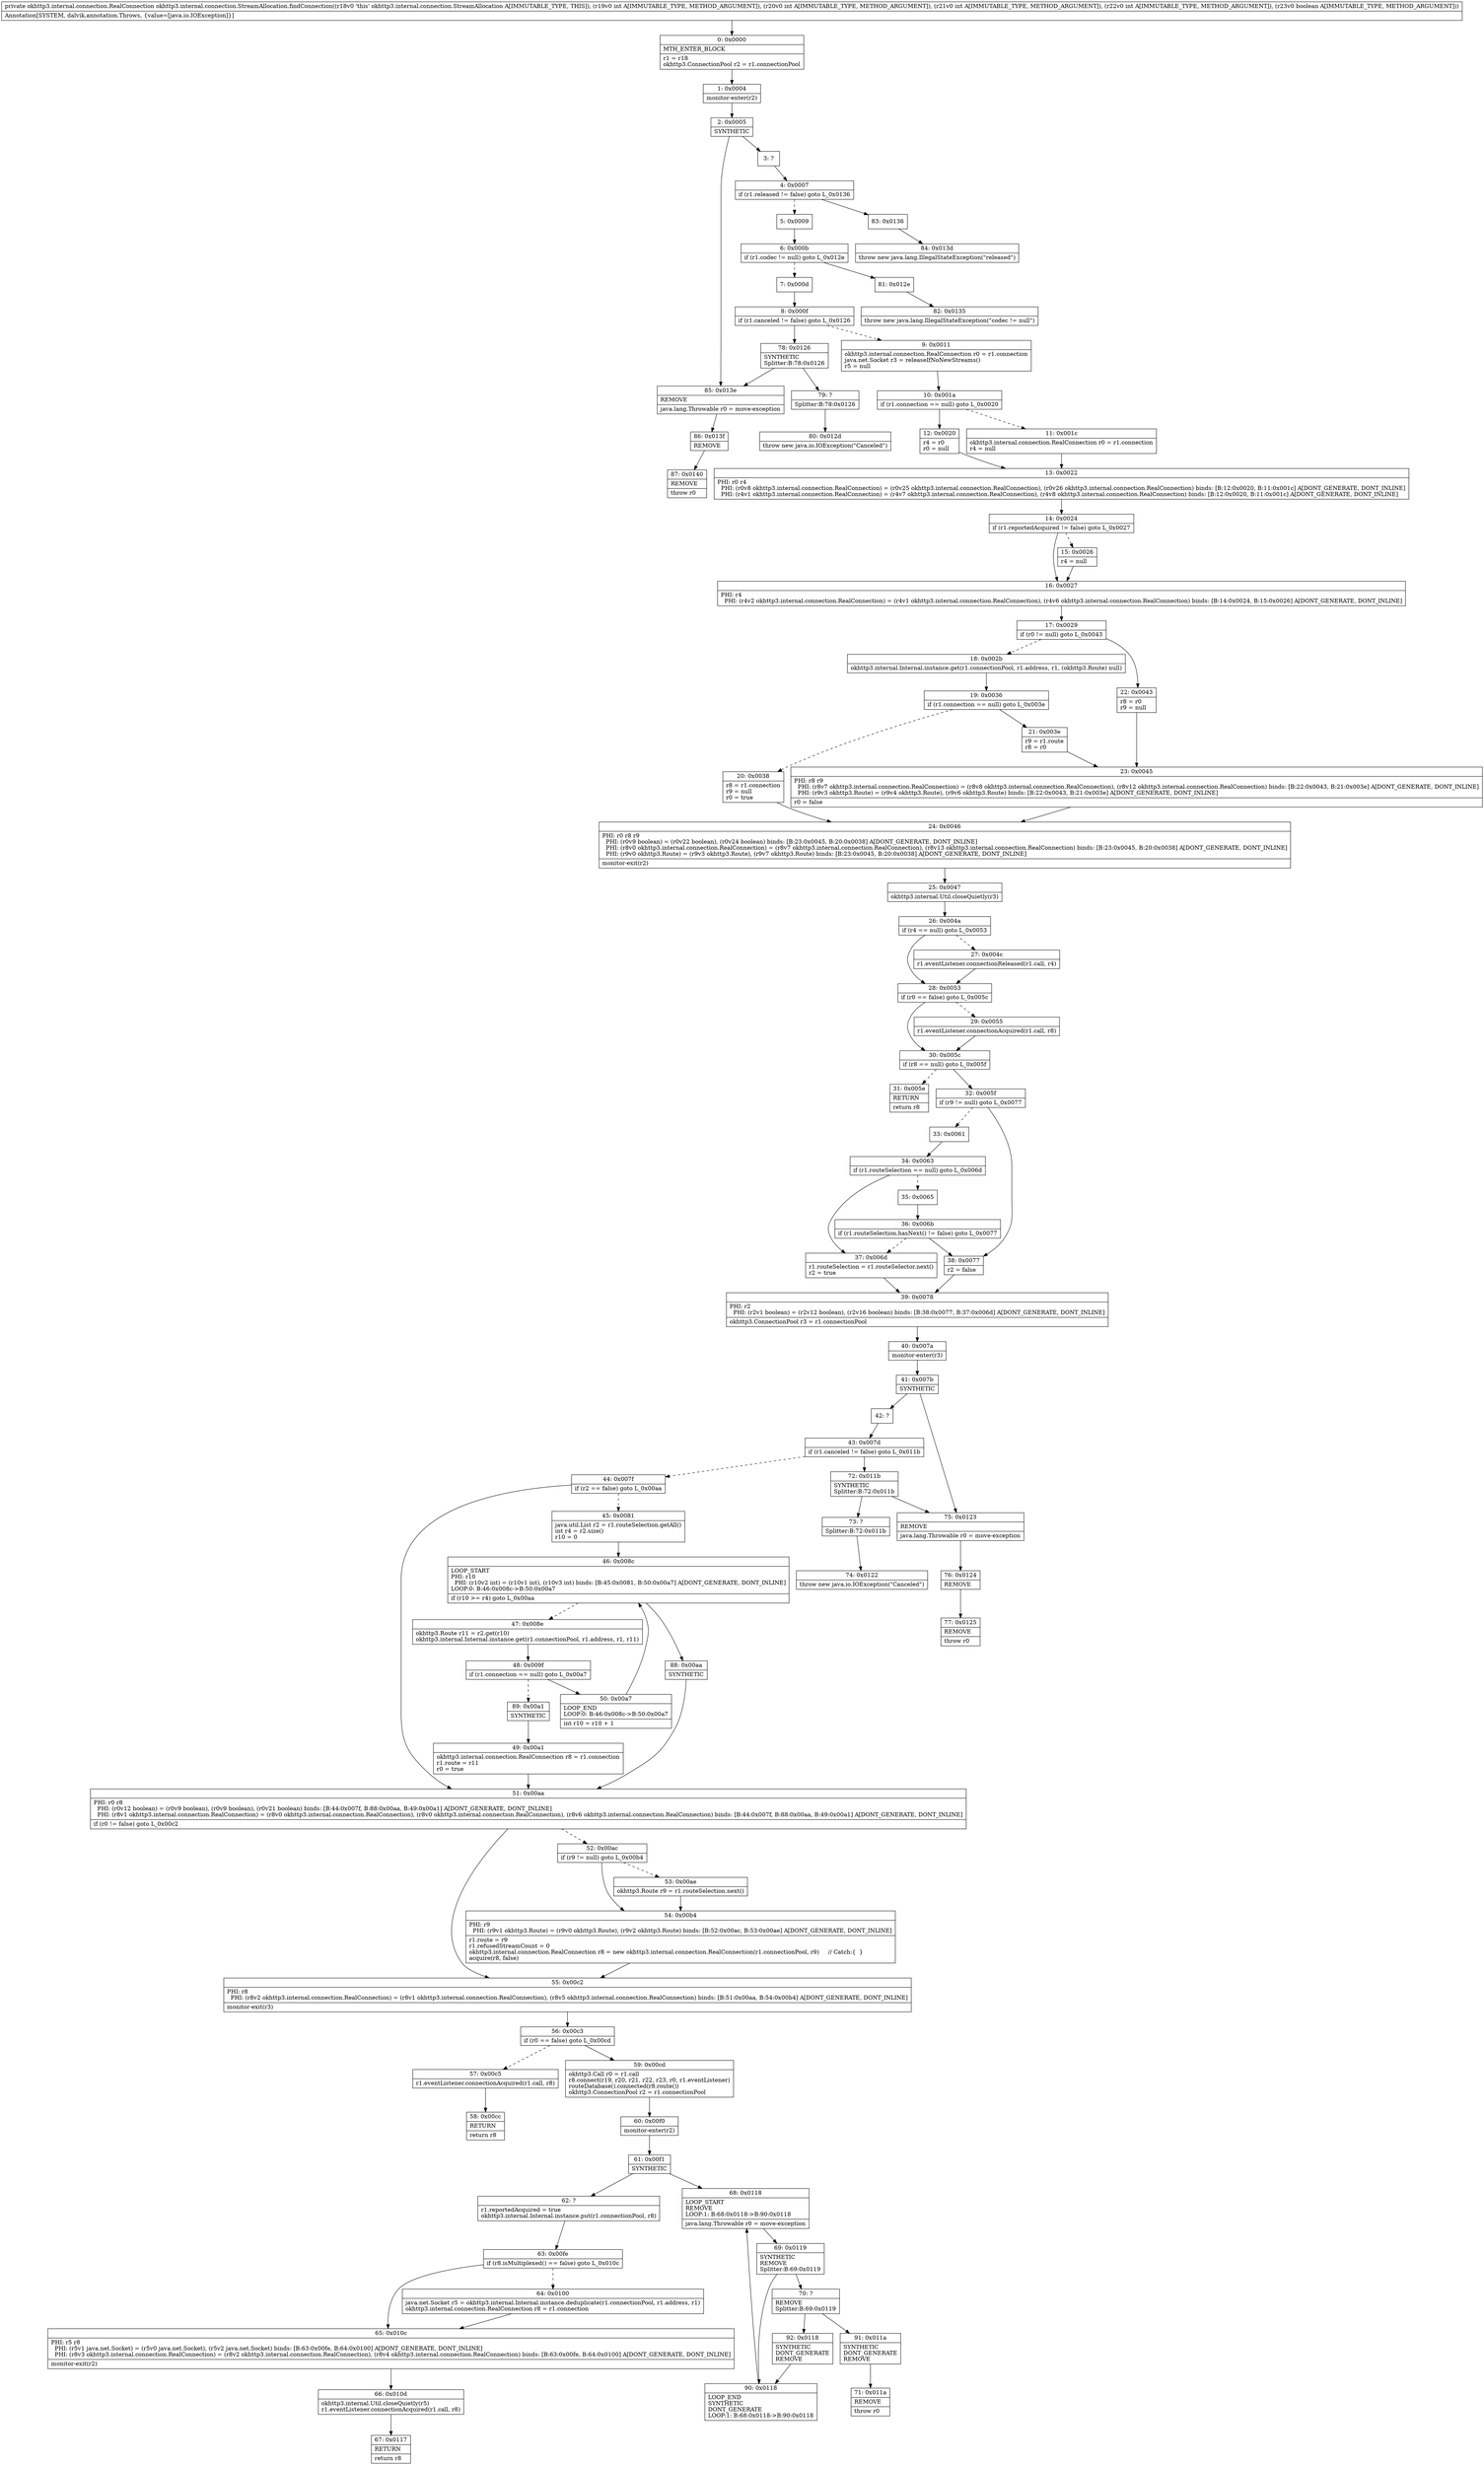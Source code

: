 digraph "CFG forokhttp3.internal.connection.StreamAllocation.findConnection(IIIIZ)Lokhttp3\/internal\/connection\/RealConnection;" {
Node_0 [shape=record,label="{0\:\ 0x0000|MTH_ENTER_BLOCK\l|r1 = r18\lokhttp3.ConnectionPool r2 = r1.connectionPool\l}"];
Node_1 [shape=record,label="{1\:\ 0x0004|monitor\-enter(r2)\l}"];
Node_2 [shape=record,label="{2\:\ 0x0005|SYNTHETIC\l}"];
Node_3 [shape=record,label="{3\:\ ?}"];
Node_4 [shape=record,label="{4\:\ 0x0007|if (r1.released != false) goto L_0x0136\l}"];
Node_5 [shape=record,label="{5\:\ 0x0009}"];
Node_6 [shape=record,label="{6\:\ 0x000b|if (r1.codec != null) goto L_0x012e\l}"];
Node_7 [shape=record,label="{7\:\ 0x000d}"];
Node_8 [shape=record,label="{8\:\ 0x000f|if (r1.canceled != false) goto L_0x0126\l}"];
Node_9 [shape=record,label="{9\:\ 0x0011|okhttp3.internal.connection.RealConnection r0 = r1.connection\ljava.net.Socket r3 = releaseIfNoNewStreams()\lr5 = null\l}"];
Node_10 [shape=record,label="{10\:\ 0x001a|if (r1.connection == null) goto L_0x0020\l}"];
Node_11 [shape=record,label="{11\:\ 0x001c|okhttp3.internal.connection.RealConnection r0 = r1.connection\lr4 = null\l}"];
Node_12 [shape=record,label="{12\:\ 0x0020|r4 = r0\lr0 = null\l}"];
Node_13 [shape=record,label="{13\:\ 0x0022|PHI: r0 r4 \l  PHI: (r0v8 okhttp3.internal.connection.RealConnection) = (r0v25 okhttp3.internal.connection.RealConnection), (r0v26 okhttp3.internal.connection.RealConnection) binds: [B:12:0x0020, B:11:0x001c] A[DONT_GENERATE, DONT_INLINE]\l  PHI: (r4v1 okhttp3.internal.connection.RealConnection) = (r4v7 okhttp3.internal.connection.RealConnection), (r4v8 okhttp3.internal.connection.RealConnection) binds: [B:12:0x0020, B:11:0x001c] A[DONT_GENERATE, DONT_INLINE]\l}"];
Node_14 [shape=record,label="{14\:\ 0x0024|if (r1.reportedAcquired != false) goto L_0x0027\l}"];
Node_15 [shape=record,label="{15\:\ 0x0026|r4 = null\l}"];
Node_16 [shape=record,label="{16\:\ 0x0027|PHI: r4 \l  PHI: (r4v2 okhttp3.internal.connection.RealConnection) = (r4v1 okhttp3.internal.connection.RealConnection), (r4v6 okhttp3.internal.connection.RealConnection) binds: [B:14:0x0024, B:15:0x0026] A[DONT_GENERATE, DONT_INLINE]\l}"];
Node_17 [shape=record,label="{17\:\ 0x0029|if (r0 != null) goto L_0x0043\l}"];
Node_18 [shape=record,label="{18\:\ 0x002b|okhttp3.internal.Internal.instance.get(r1.connectionPool, r1.address, r1, (okhttp3.Route) null)\l}"];
Node_19 [shape=record,label="{19\:\ 0x0036|if (r1.connection == null) goto L_0x003e\l}"];
Node_20 [shape=record,label="{20\:\ 0x0038|r8 = r1.connection\lr9 = null\lr0 = true\l}"];
Node_21 [shape=record,label="{21\:\ 0x003e|r9 = r1.route\lr8 = r0\l}"];
Node_22 [shape=record,label="{22\:\ 0x0043|r8 = r0\lr9 = null\l}"];
Node_23 [shape=record,label="{23\:\ 0x0045|PHI: r8 r9 \l  PHI: (r8v7 okhttp3.internal.connection.RealConnection) = (r8v8 okhttp3.internal.connection.RealConnection), (r8v12 okhttp3.internal.connection.RealConnection) binds: [B:22:0x0043, B:21:0x003e] A[DONT_GENERATE, DONT_INLINE]\l  PHI: (r9v3 okhttp3.Route) = (r9v4 okhttp3.Route), (r9v6 okhttp3.Route) binds: [B:22:0x0043, B:21:0x003e] A[DONT_GENERATE, DONT_INLINE]\l|r0 = false\l}"];
Node_24 [shape=record,label="{24\:\ 0x0046|PHI: r0 r8 r9 \l  PHI: (r0v9 boolean) = (r0v22 boolean), (r0v24 boolean) binds: [B:23:0x0045, B:20:0x0038] A[DONT_GENERATE, DONT_INLINE]\l  PHI: (r8v0 okhttp3.internal.connection.RealConnection) = (r8v7 okhttp3.internal.connection.RealConnection), (r8v13 okhttp3.internal.connection.RealConnection) binds: [B:23:0x0045, B:20:0x0038] A[DONT_GENERATE, DONT_INLINE]\l  PHI: (r9v0 okhttp3.Route) = (r9v3 okhttp3.Route), (r9v7 okhttp3.Route) binds: [B:23:0x0045, B:20:0x0038] A[DONT_GENERATE, DONT_INLINE]\l|monitor\-exit(r2)\l}"];
Node_25 [shape=record,label="{25\:\ 0x0047|okhttp3.internal.Util.closeQuietly(r3)\l}"];
Node_26 [shape=record,label="{26\:\ 0x004a|if (r4 == null) goto L_0x0053\l}"];
Node_27 [shape=record,label="{27\:\ 0x004c|r1.eventListener.connectionReleased(r1.call, r4)\l}"];
Node_28 [shape=record,label="{28\:\ 0x0053|if (r0 == false) goto L_0x005c\l}"];
Node_29 [shape=record,label="{29\:\ 0x0055|r1.eventListener.connectionAcquired(r1.call, r8)\l}"];
Node_30 [shape=record,label="{30\:\ 0x005c|if (r8 == null) goto L_0x005f\l}"];
Node_31 [shape=record,label="{31\:\ 0x005e|RETURN\l|return r8\l}"];
Node_32 [shape=record,label="{32\:\ 0x005f|if (r9 != null) goto L_0x0077\l}"];
Node_33 [shape=record,label="{33\:\ 0x0061}"];
Node_34 [shape=record,label="{34\:\ 0x0063|if (r1.routeSelection == null) goto L_0x006d\l}"];
Node_35 [shape=record,label="{35\:\ 0x0065}"];
Node_36 [shape=record,label="{36\:\ 0x006b|if (r1.routeSelection.hasNext() != false) goto L_0x0077\l}"];
Node_37 [shape=record,label="{37\:\ 0x006d|r1.routeSelection = r1.routeSelector.next()\lr2 = true\l}"];
Node_38 [shape=record,label="{38\:\ 0x0077|r2 = false\l}"];
Node_39 [shape=record,label="{39\:\ 0x0078|PHI: r2 \l  PHI: (r2v1 boolean) = (r2v12 boolean), (r2v16 boolean) binds: [B:38:0x0077, B:37:0x006d] A[DONT_GENERATE, DONT_INLINE]\l|okhttp3.ConnectionPool r3 = r1.connectionPool\l}"];
Node_40 [shape=record,label="{40\:\ 0x007a|monitor\-enter(r3)\l}"];
Node_41 [shape=record,label="{41\:\ 0x007b|SYNTHETIC\l}"];
Node_42 [shape=record,label="{42\:\ ?}"];
Node_43 [shape=record,label="{43\:\ 0x007d|if (r1.canceled != false) goto L_0x011b\l}"];
Node_44 [shape=record,label="{44\:\ 0x007f|if (r2 == false) goto L_0x00aa\l}"];
Node_45 [shape=record,label="{45\:\ 0x0081|java.util.List r2 = r1.routeSelection.getAll()\lint r4 = r2.size()\lr10 = 0\l}"];
Node_46 [shape=record,label="{46\:\ 0x008c|LOOP_START\lPHI: r10 \l  PHI: (r10v2 int) = (r10v1 int), (r10v3 int) binds: [B:45:0x0081, B:50:0x00a7] A[DONT_GENERATE, DONT_INLINE]\lLOOP:0: B:46:0x008c\-\>B:50:0x00a7\l|if (r10 \>= r4) goto L_0x00aa\l}"];
Node_47 [shape=record,label="{47\:\ 0x008e|okhttp3.Route r11 = r2.get(r10)\lokhttp3.internal.Internal.instance.get(r1.connectionPool, r1.address, r1, r11)\l}"];
Node_48 [shape=record,label="{48\:\ 0x009f|if (r1.connection == null) goto L_0x00a7\l}"];
Node_49 [shape=record,label="{49\:\ 0x00a1|okhttp3.internal.connection.RealConnection r8 = r1.connection\lr1.route = r11\lr0 = true\l}"];
Node_50 [shape=record,label="{50\:\ 0x00a7|LOOP_END\lLOOP:0: B:46:0x008c\-\>B:50:0x00a7\l|int r10 = r10 + 1\l}"];
Node_51 [shape=record,label="{51\:\ 0x00aa|PHI: r0 r8 \l  PHI: (r0v12 boolean) = (r0v9 boolean), (r0v9 boolean), (r0v21 boolean) binds: [B:44:0x007f, B:88:0x00aa, B:49:0x00a1] A[DONT_GENERATE, DONT_INLINE]\l  PHI: (r8v1 okhttp3.internal.connection.RealConnection) = (r8v0 okhttp3.internal.connection.RealConnection), (r8v0 okhttp3.internal.connection.RealConnection), (r8v6 okhttp3.internal.connection.RealConnection) binds: [B:44:0x007f, B:88:0x00aa, B:49:0x00a1] A[DONT_GENERATE, DONT_INLINE]\l|if (r0 != false) goto L_0x00c2\l}"];
Node_52 [shape=record,label="{52\:\ 0x00ac|if (r9 != null) goto L_0x00b4\l}"];
Node_53 [shape=record,label="{53\:\ 0x00ae|okhttp3.Route r9 = r1.routeSelection.next()\l}"];
Node_54 [shape=record,label="{54\:\ 0x00b4|PHI: r9 \l  PHI: (r9v1 okhttp3.Route) = (r9v0 okhttp3.Route), (r9v2 okhttp3.Route) binds: [B:52:0x00ac, B:53:0x00ae] A[DONT_GENERATE, DONT_INLINE]\l|r1.route = r9\lr1.refusedStreamCount = 0\lokhttp3.internal.connection.RealConnection r8 = new okhttp3.internal.connection.RealConnection(r1.connectionPool, r9)     \/\/ Catch:\{  \}\lacquire(r8, false)\l}"];
Node_55 [shape=record,label="{55\:\ 0x00c2|PHI: r8 \l  PHI: (r8v2 okhttp3.internal.connection.RealConnection) = (r8v1 okhttp3.internal.connection.RealConnection), (r8v5 okhttp3.internal.connection.RealConnection) binds: [B:51:0x00aa, B:54:0x00b4] A[DONT_GENERATE, DONT_INLINE]\l|monitor\-exit(r3)\l}"];
Node_56 [shape=record,label="{56\:\ 0x00c3|if (r0 == false) goto L_0x00cd\l}"];
Node_57 [shape=record,label="{57\:\ 0x00c5|r1.eventListener.connectionAcquired(r1.call, r8)\l}"];
Node_58 [shape=record,label="{58\:\ 0x00cc|RETURN\l|return r8\l}"];
Node_59 [shape=record,label="{59\:\ 0x00cd|okhttp3.Call r0 = r1.call\lr8.connect(r19, r20, r21, r22, r23, r0, r1.eventListener)\lrouteDatabase().connected(r8.route())\lokhttp3.ConnectionPool r2 = r1.connectionPool\l}"];
Node_60 [shape=record,label="{60\:\ 0x00f0|monitor\-enter(r2)\l}"];
Node_61 [shape=record,label="{61\:\ 0x00f1|SYNTHETIC\l}"];
Node_62 [shape=record,label="{62\:\ ?|r1.reportedAcquired = true\lokhttp3.internal.Internal.instance.put(r1.connectionPool, r8)\l}"];
Node_63 [shape=record,label="{63\:\ 0x00fe|if (r8.isMultiplexed() == false) goto L_0x010c\l}"];
Node_64 [shape=record,label="{64\:\ 0x0100|java.net.Socket r5 = okhttp3.internal.Internal.instance.deduplicate(r1.connectionPool, r1.address, r1)\lokhttp3.internal.connection.RealConnection r8 = r1.connection\l}"];
Node_65 [shape=record,label="{65\:\ 0x010c|PHI: r5 r8 \l  PHI: (r5v1 java.net.Socket) = (r5v0 java.net.Socket), (r5v2 java.net.Socket) binds: [B:63:0x00fe, B:64:0x0100] A[DONT_GENERATE, DONT_INLINE]\l  PHI: (r8v3 okhttp3.internal.connection.RealConnection) = (r8v2 okhttp3.internal.connection.RealConnection), (r8v4 okhttp3.internal.connection.RealConnection) binds: [B:63:0x00fe, B:64:0x0100] A[DONT_GENERATE, DONT_INLINE]\l|monitor\-exit(r2)\l}"];
Node_66 [shape=record,label="{66\:\ 0x010d|okhttp3.internal.Util.closeQuietly(r5)\lr1.eventListener.connectionAcquired(r1.call, r8)\l}"];
Node_67 [shape=record,label="{67\:\ 0x0117|RETURN\l|return r8\l}"];
Node_68 [shape=record,label="{68\:\ 0x0118|LOOP_START\lREMOVE\lLOOP:1: B:68:0x0118\-\>B:90:0x0118\l|java.lang.Throwable r0 = move\-exception\l}"];
Node_69 [shape=record,label="{69\:\ 0x0119|SYNTHETIC\lREMOVE\lSplitter:B:69:0x0119\l}"];
Node_70 [shape=record,label="{70\:\ ?|REMOVE\lSplitter:B:69:0x0119\l}"];
Node_71 [shape=record,label="{71\:\ 0x011a|REMOVE\l|throw r0\l}"];
Node_72 [shape=record,label="{72\:\ 0x011b|SYNTHETIC\lSplitter:B:72:0x011b\l}"];
Node_73 [shape=record,label="{73\:\ ?|Splitter:B:72:0x011b\l}"];
Node_74 [shape=record,label="{74\:\ 0x0122|throw new java.io.IOException(\"Canceled\")\l}"];
Node_75 [shape=record,label="{75\:\ 0x0123|REMOVE\l|java.lang.Throwable r0 = move\-exception\l}"];
Node_76 [shape=record,label="{76\:\ 0x0124|REMOVE\l}"];
Node_77 [shape=record,label="{77\:\ 0x0125|REMOVE\l|throw r0\l}"];
Node_78 [shape=record,label="{78\:\ 0x0126|SYNTHETIC\lSplitter:B:78:0x0126\l}"];
Node_79 [shape=record,label="{79\:\ ?|Splitter:B:78:0x0126\l}"];
Node_80 [shape=record,label="{80\:\ 0x012d|throw new java.io.IOException(\"Canceled\")\l}"];
Node_81 [shape=record,label="{81\:\ 0x012e}"];
Node_82 [shape=record,label="{82\:\ 0x0135|throw new java.lang.IllegalStateException(\"codec != null\")\l}"];
Node_83 [shape=record,label="{83\:\ 0x0136}"];
Node_84 [shape=record,label="{84\:\ 0x013d|throw new java.lang.IllegalStateException(\"released\")\l}"];
Node_85 [shape=record,label="{85\:\ 0x013e|REMOVE\l|java.lang.Throwable r0 = move\-exception\l}"];
Node_86 [shape=record,label="{86\:\ 0x013f|REMOVE\l}"];
Node_87 [shape=record,label="{87\:\ 0x0140|REMOVE\l|throw r0\l}"];
Node_88 [shape=record,label="{88\:\ 0x00aa|SYNTHETIC\l}"];
Node_89 [shape=record,label="{89\:\ 0x00a1|SYNTHETIC\l}"];
Node_90 [shape=record,label="{90\:\ 0x0118|LOOP_END\lSYNTHETIC\lDONT_GENERATE\lLOOP:1: B:68:0x0118\-\>B:90:0x0118\l}"];
Node_91 [shape=record,label="{91\:\ 0x011a|SYNTHETIC\lDONT_GENERATE\lREMOVE\l}"];
Node_92 [shape=record,label="{92\:\ 0x0118|SYNTHETIC\lDONT_GENERATE\lREMOVE\l}"];
MethodNode[shape=record,label="{private okhttp3.internal.connection.RealConnection okhttp3.internal.connection.StreamAllocation.findConnection((r18v0 'this' okhttp3.internal.connection.StreamAllocation A[IMMUTABLE_TYPE, THIS]), (r19v0 int A[IMMUTABLE_TYPE, METHOD_ARGUMENT]), (r20v0 int A[IMMUTABLE_TYPE, METHOD_ARGUMENT]), (r21v0 int A[IMMUTABLE_TYPE, METHOD_ARGUMENT]), (r22v0 int A[IMMUTABLE_TYPE, METHOD_ARGUMENT]), (r23v0 boolean A[IMMUTABLE_TYPE, METHOD_ARGUMENT]))  | Annotation[SYSTEM, dalvik.annotation.Throws, \{value=[java.io.IOException]\}]\l}"];
MethodNode -> Node_0;
Node_0 -> Node_1;
Node_1 -> Node_2;
Node_2 -> Node_3;
Node_2 -> Node_85;
Node_3 -> Node_4;
Node_4 -> Node_5[style=dashed];
Node_4 -> Node_83;
Node_5 -> Node_6;
Node_6 -> Node_7[style=dashed];
Node_6 -> Node_81;
Node_7 -> Node_8;
Node_8 -> Node_9[style=dashed];
Node_8 -> Node_78;
Node_9 -> Node_10;
Node_10 -> Node_11[style=dashed];
Node_10 -> Node_12;
Node_11 -> Node_13;
Node_12 -> Node_13;
Node_13 -> Node_14;
Node_14 -> Node_15[style=dashed];
Node_14 -> Node_16;
Node_15 -> Node_16;
Node_16 -> Node_17;
Node_17 -> Node_18[style=dashed];
Node_17 -> Node_22;
Node_18 -> Node_19;
Node_19 -> Node_20[style=dashed];
Node_19 -> Node_21;
Node_20 -> Node_24;
Node_21 -> Node_23;
Node_22 -> Node_23;
Node_23 -> Node_24;
Node_24 -> Node_25;
Node_25 -> Node_26;
Node_26 -> Node_27[style=dashed];
Node_26 -> Node_28;
Node_27 -> Node_28;
Node_28 -> Node_29[style=dashed];
Node_28 -> Node_30;
Node_29 -> Node_30;
Node_30 -> Node_31[style=dashed];
Node_30 -> Node_32;
Node_32 -> Node_33[style=dashed];
Node_32 -> Node_38;
Node_33 -> Node_34;
Node_34 -> Node_35[style=dashed];
Node_34 -> Node_37;
Node_35 -> Node_36;
Node_36 -> Node_37[style=dashed];
Node_36 -> Node_38;
Node_37 -> Node_39;
Node_38 -> Node_39;
Node_39 -> Node_40;
Node_40 -> Node_41;
Node_41 -> Node_42;
Node_41 -> Node_75;
Node_42 -> Node_43;
Node_43 -> Node_44[style=dashed];
Node_43 -> Node_72;
Node_44 -> Node_45[style=dashed];
Node_44 -> Node_51;
Node_45 -> Node_46;
Node_46 -> Node_47[style=dashed];
Node_46 -> Node_88;
Node_47 -> Node_48;
Node_48 -> Node_50;
Node_48 -> Node_89[style=dashed];
Node_49 -> Node_51;
Node_50 -> Node_46;
Node_51 -> Node_52[style=dashed];
Node_51 -> Node_55;
Node_52 -> Node_53[style=dashed];
Node_52 -> Node_54;
Node_53 -> Node_54;
Node_54 -> Node_55;
Node_55 -> Node_56;
Node_56 -> Node_57[style=dashed];
Node_56 -> Node_59;
Node_57 -> Node_58;
Node_59 -> Node_60;
Node_60 -> Node_61;
Node_61 -> Node_62;
Node_61 -> Node_68;
Node_62 -> Node_63;
Node_63 -> Node_64[style=dashed];
Node_63 -> Node_65;
Node_64 -> Node_65;
Node_65 -> Node_66;
Node_66 -> Node_67;
Node_68 -> Node_69;
Node_69 -> Node_70;
Node_69 -> Node_90;
Node_70 -> Node_91;
Node_70 -> Node_92;
Node_72 -> Node_73;
Node_72 -> Node_75;
Node_73 -> Node_74;
Node_75 -> Node_76;
Node_76 -> Node_77;
Node_78 -> Node_79;
Node_78 -> Node_85;
Node_79 -> Node_80;
Node_81 -> Node_82;
Node_83 -> Node_84;
Node_85 -> Node_86;
Node_86 -> Node_87;
Node_88 -> Node_51;
Node_89 -> Node_49;
Node_90 -> Node_68;
Node_91 -> Node_71;
Node_92 -> Node_90;
}

